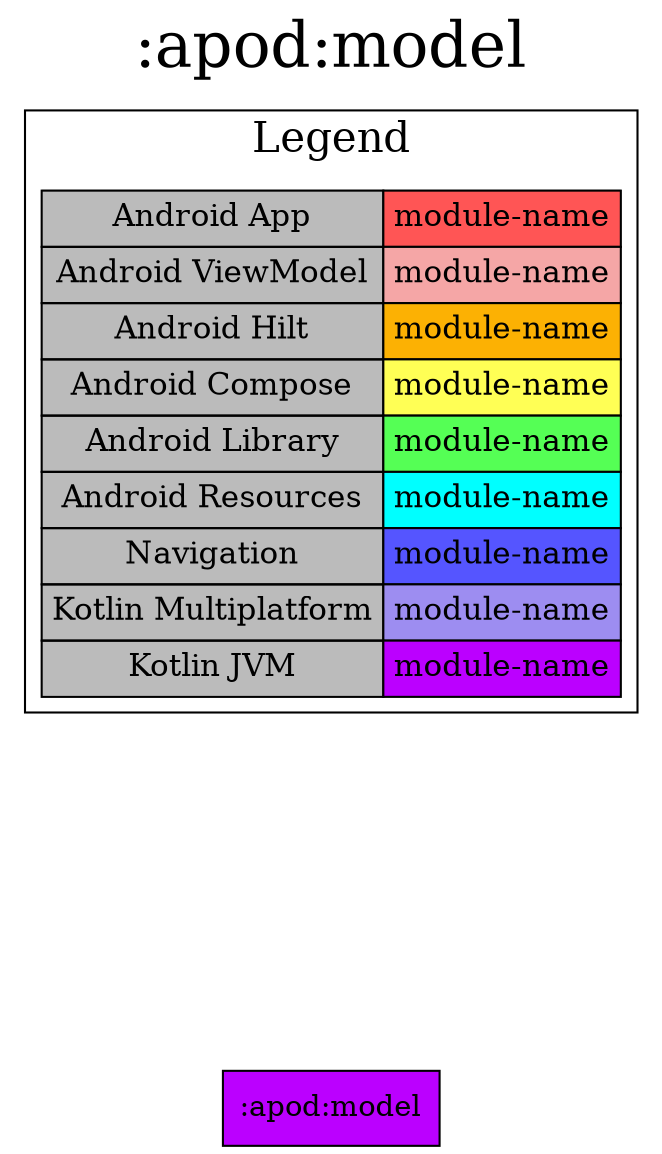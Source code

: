 digraph {
edge ["dir"="forward"]
graph ["dpi"="100","label"=":apod:model","labelloc"="t","fontsize"="30","ranksep"="2.5","rankdir"="TB"]
node ["style"="filled"]
":apod:model" ["fillcolor"="#BB00FF","shape"="box"]
{
edge ["dir"="none"]
graph ["rank"="same"]
}
subgraph "cluster_legend" {
edge ["dir"="none"]
graph ["label"="Legend","fontsize"="20"]
"Legend" ["style"="filled","fillcolor"="#bbbbbb","shape"="none","margin"="0","fontsize"="15","label"=<
<TABLE BORDER="0" CELLBORDER="1" CELLSPACING="0" CELLPADDING="4">
<TR><TD>Android App</TD><TD BGCOLOR="#FF5555">module-name</TD></TR>
<TR><TD>Android ViewModel</TD><TD BGCOLOR="#F5A6A6">module-name</TD></TR>
<TR><TD>Android Hilt</TD><TD BGCOLOR="#FCB103">module-name</TD></TR>
<TR><TD>Android Compose</TD><TD BGCOLOR="#FFFF55">module-name</TD></TR>
<TR><TD>Android Library</TD><TD BGCOLOR="#55FF55">module-name</TD></TR>
<TR><TD>Android Resources</TD><TD BGCOLOR="#00FFFF">module-name</TD></TR>
<TR><TD>Navigation</TD><TD BGCOLOR="#5555FF">module-name</TD></TR>
<TR><TD>Kotlin Multiplatform</TD><TD BGCOLOR="#9D8DF1">module-name</TD></TR>
<TR><TD>Kotlin JVM</TD><TD BGCOLOR="#BB00FF">module-name</TD></TR>
</TABLE>
>]
} -> ":apod:model" ["style"="invis"]
}